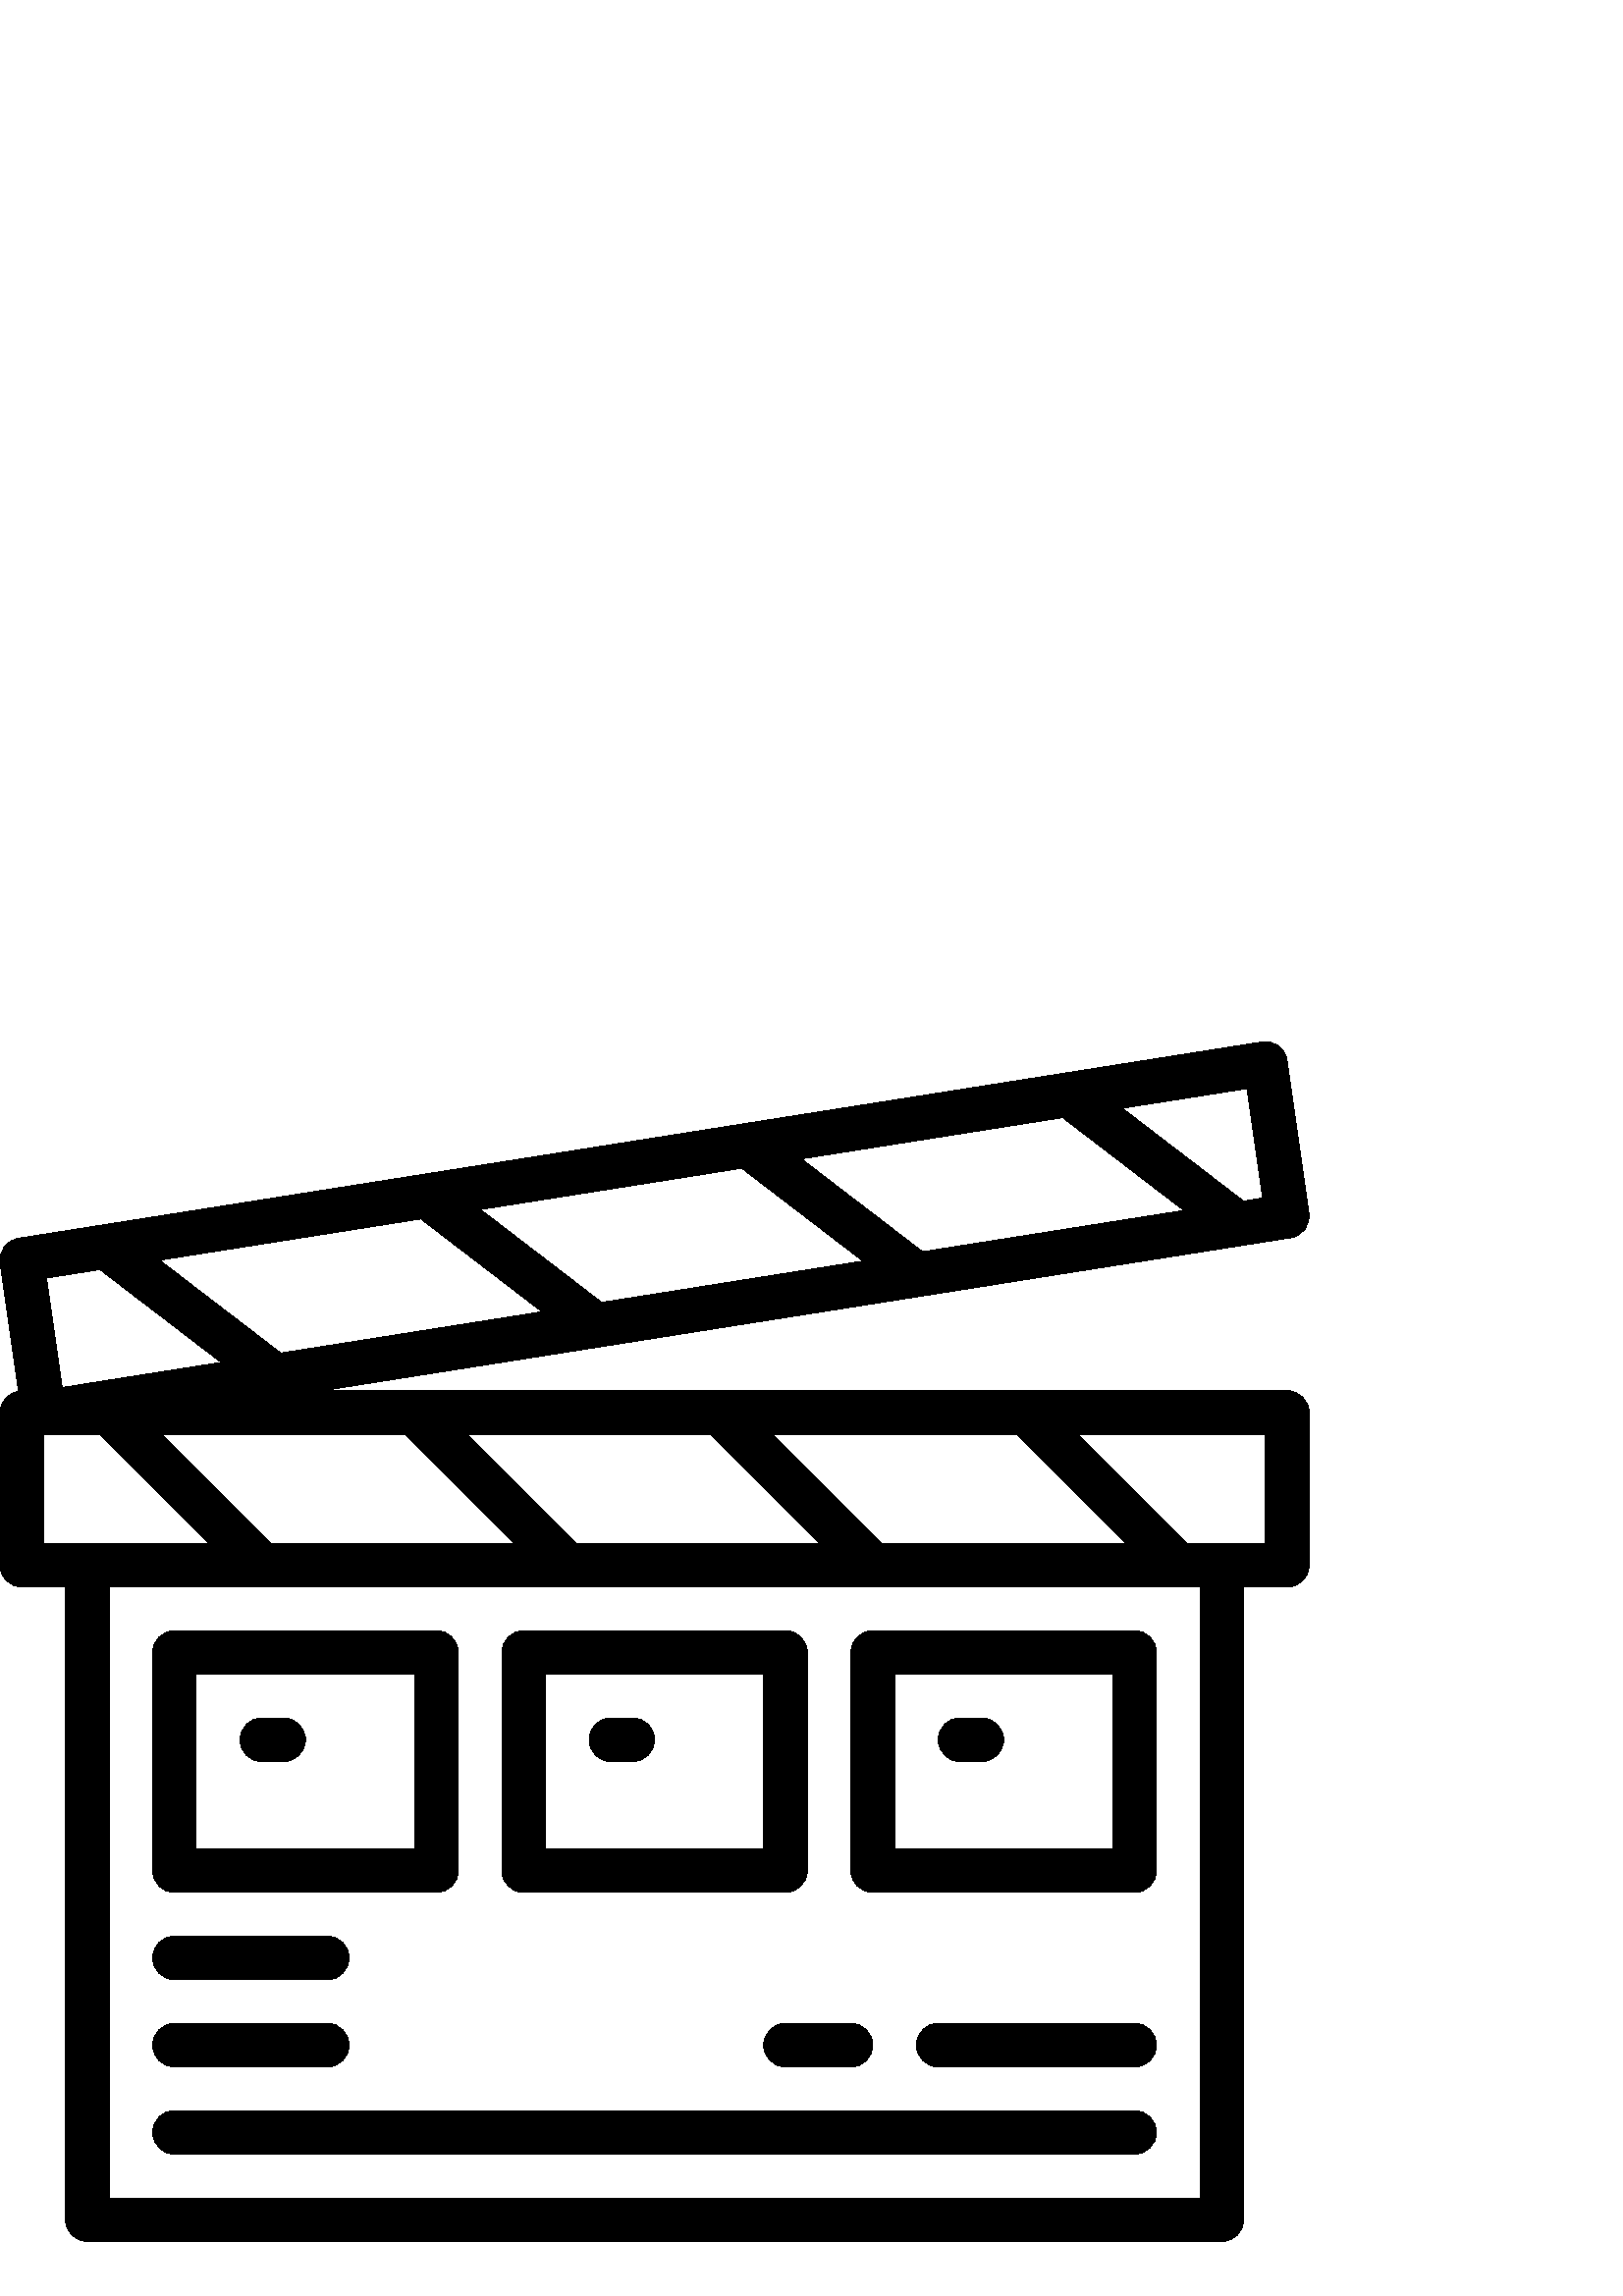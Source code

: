 %!PS-Adobe-3.0 EPSF-3.0
%%Pages: 1
%%DocumentData: Clean7Bit
%%LanguageLevel: 2
%%BoundingBox: 0 19 480 460
%%EndComments
%%BeginProlog
save
50 dict begin
/q { gsave } bind def
/Q { grestore } bind def
/cm { 6 array astore concat } bind def
/w { setlinewidth } bind def
/J { setlinecap } bind def
/j { setlinejoin } bind def
/M { setmiterlimit } bind def
/d { setdash } bind def
/m { moveto } bind def
/l { lineto } bind def
/c { curveto } bind def
/h { closepath } bind def
/re { exch dup neg 3 1 roll 5 3 roll moveto 0 rlineto
      0 exch rlineto 0 rlineto closepath } bind def
/S { stroke } bind def
/f { fill } bind def
/f* { eofill } bind def
/n { newpath } bind def
/W { clip } bind def
/W* { eoclip } bind def
/BT { } bind def
/ET { } bind def
/pdfmark where { pop globaldict /?pdfmark /exec load put }
    { globaldict begin /?pdfmark /pop load def /pdfmark
    /cleartomark load def end } ifelse
/BDC { mark 3 1 roll /BDC pdfmark } bind def
/EMC { mark /EMC pdfmark } bind def
/cairo_store_point { /cairo_point_y exch def /cairo_point_x exch def } def
/Tj { show currentpoint cairo_store_point } bind def
/TJ {
  {
    dup
    type /stringtype eq
    { show } { -0.001 mul 0 cairo_font_matrix dtransform rmoveto } ifelse
  } forall
  currentpoint cairo_store_point
} bind def
/cairo_selectfont { cairo_font_matrix aload pop pop pop 0 0 6 array astore
    cairo_font exch selectfont cairo_point_x cairo_point_y moveto } bind def
/Tf { pop /cairo_font exch def /cairo_font_matrix where
      { pop cairo_selectfont } if } bind def
/Td { matrix translate cairo_font_matrix matrix concatmatrix dup
      /cairo_font_matrix exch def dup 4 get exch 5 get cairo_store_point
      /cairo_font where { pop cairo_selectfont } if } bind def
/Tm { 2 copy 8 2 roll 6 array astore /cairo_font_matrix exch def
      cairo_store_point /cairo_font where { pop cairo_selectfont } if } bind def
/g { setgray } bind def
/rg { setrgbcolor } bind def
/d1 { setcachedevice } bind def
%%EndProlog
%%BeginSetup
%%EndSetup
%%Page: 1 1
%%BeginPageSetup
%%PageBoundingBox: 0 19 480 460
%%EndPageSetup
q 0 19 480 441 rectclip q
0 g
64 147.996 m 160 147.996 l 164.418 147.996 168 151.578 168 155.996 c 168
 235.996 l 168 240.414 164.418 243.996 160 243.996 c 64 243.996 l 59.582
 243.996 56 240.414 56 235.996 c 56 155.996 l 56 151.578 59.582 147.996 
64 147.996 c h
72 227.996 m 152 227.996 l 152 163.996 l 72 163.996 l h
72 227.996 m f
415.996 243.996 m 320 243.996 l 315.582 243.996 312 240.414 312 235.996
 c 312 155.996 l 312 151.578 315.582 147.996 320 147.996 c 415.996 147.996
 l 420.414 147.996 423.996 151.578 423.996 155.996 c 423.996 235.996 l 423.996
 240.414 420.414 243.996 415.996 243.996 c h
407.996 163.996 m 328 163.996 l 328 227.996 l 407.996 227.996 l h
407.996 163.996 m f
192 147.996 m 288 147.996 l 292.418 147.996 296 151.578 296 155.996 c 296
 235.996 l 296 240.414 292.418 243.996 288 243.996 c 192 243.996 l 187.582
 243.996 184 240.414 184 235.996 c 184 155.996 l 184 151.578 187.582 147.996
 192 147.996 c h
200 227.996 m 280 227.996 l 280 163.996 l 200 163.996 l h
200 227.996 m f
232 211.996 m 224 211.996 l 219.582 211.996 216 208.414 216 203.996 c 216
 199.578 219.582 195.996 224 195.996 c 232 195.996 l 236.418 195.996 240
 199.578 240 203.996 c 240 208.414 236.418 211.996 232 211.996 c h
232 211.996 m f
104 211.996 m 96 211.996 l 91.582 211.996 88 208.414 88 203.996 c 88 199.578
 91.582 195.996 96 195.996 c 104 195.996 l 108.418 195.996 112 199.578 112
 203.996 c 112 208.414 108.418 211.996 104 211.996 c h
104 211.996 m f
352 195.996 m 359.996 195.996 l 364.414 195.996 367.996 199.578 367.996
 203.996 c 367.996 208.414 364.414 211.996 359.996 211.996 c 352 211.996
 l 347.582 211.996 344 208.414 344 203.996 c 344 199.578 347.582 195.996
 352 195.996 c h
352 195.996 m f
64 115.996 m 120 115.996 l 124.418 115.996 128 119.578 128 123.996 c 128
 128.414 124.418 131.996 120 131.996 c 64 131.996 l 59.582 131.996 56 128.414
 56 123.996 c 56 119.578 59.582 115.996 64 115.996 c h
64 115.996 m f
64 83.996 m 120 83.996 l 124.418 83.996 128 87.578 128 91.996 c 128 96.414
 124.418 99.996 120 99.996 c 64 99.996 l 59.582 99.996 56 96.414 56 91.996
 c 56 87.578 59.582 83.996 64 83.996 c h
64 83.996 m f
415.996 67.996 m 64 67.996 l 59.582 67.996 56 64.414 56 59.996 c 56 55.578
 59.582 51.996 64 51.996 c 415.996 51.996 l 420.414 51.996 423.996 55.578
 423.996 59.996 c 423.996 64.414 420.414 67.996 415.996 67.996 c h
415.996 67.996 m f
415.996 99.996 m 344 99.996 l 339.582 99.996 336 96.414 336 91.996 c 336
 87.578 339.582 83.996 344 83.996 c 415.996 83.996 l 420.414 83.996 423.996
 87.578 423.996 91.996 c 423.996 96.414 420.414 99.996 415.996 99.996 c 
h
415.996 99.996 m f
280 91.996 m 280 87.578 283.582 83.996 288 83.996 c 312 83.996 l 316.418
 83.996 320 87.578 320 91.996 c 320 96.414 316.418 99.996 312 99.996 c 288
 99.996 l 283.582 99.996 280 96.414 280 91.996 c h
280 91.996 m f
471.996 331.996 m 117.969 331.996 l 473.246 388.094 l 477.566 388.773 480.539
 392.801 479.918 397.133 c 471.918 453.133 l 471.613 455.254 470.473 457.164
 468.75 458.434 c 467.027 459.707 464.863 460.234 462.75 459.902 c 6.754
 387.902 l 2.43 387.219 -0.539 383.191 0.082 378.859 c 6.809 331.758 l 2.93
 331.219 0.031 327.914 0 323.996 c 0 267.996 l 0 263.578 3.582 259.996 8
 259.996 c 24 259.996 l 24 27.996 l 24 23.578 27.582 19.996 32 19.996 c 
447.996 19.996 l 452.414 19.996 455.996 23.578 455.996 27.996 c 455.996 
259.996 l 471.996 259.996 l 476.414 259.996 479.996 263.578 479.996 267.996
 c 479.996 323.996 l 479.996 328.414 476.414 331.996 471.996 331.996 c h
372.684 315.996 m 412.684 275.996 l 323.312 275.996 l 283.312 315.996 l
 h
260.688 315.996 m 300.688 275.996 l 211.312 275.996 l 171.312 315.996 l
 h
154.344 395.004 m 198.777 360.957 l 102.93 345.82 l 58.496 379.867 l h
389.668 432.164 m 434.102 398.109 l 338.258 382.98 l 293.824 417.027 l 
h
272 413.598 m 316.434 379.547 l 220.594 364.398 l 176.16 398.453 l h
148.688 315.996 m 188.688 275.996 l 99.312 275.996 l 59.312 315.996 l h
462.965 402.668 m 455.918 401.555 l 411.477 435.605 l 457.23 442.805 l 
h
36.68 376.43 m 81.113 342.398 l 22.77 333.164 l 17.035 373.324 l h
16 315.996 m 36.688 315.996 l 76.688 275.996 l 16 275.996 l h
439.996 35.996 m 40 35.996 l 40 259.996 l 439.996 259.996 l h
463.996 275.996 m 435.309 275.996 l 395.309 315.996 l 463.996 315.996 l
 h
463.996 275.996 m f
Q Q
showpage
%%Trailer
end restore
%%EOF
